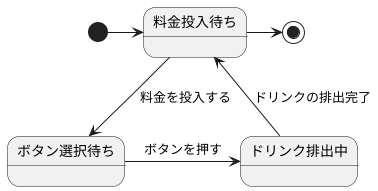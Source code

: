 @startuml 演習6-5
state 料金投入待ち
state ボタン選択待ち
state ドリンク排出中

[*] -> 料金投入待ち
料金投入待ち -down-> ボタン選択待ち :料金を投入する
ボタン選択待ち -> ドリンク排出中 :ボタンを押す
料金投入待ち <-up- ドリンク排出中 :ドリンクの排出完了
料金投入待ち -> [*]

@enduml